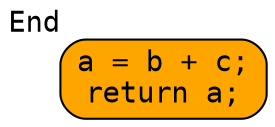 digraph {
rankdir=TB
bb3 [style="rounded,filled", shape="box", fillcolor="orange", fontname="monospace", xlabel="End", label="a = b + c;
return a;
"];
}